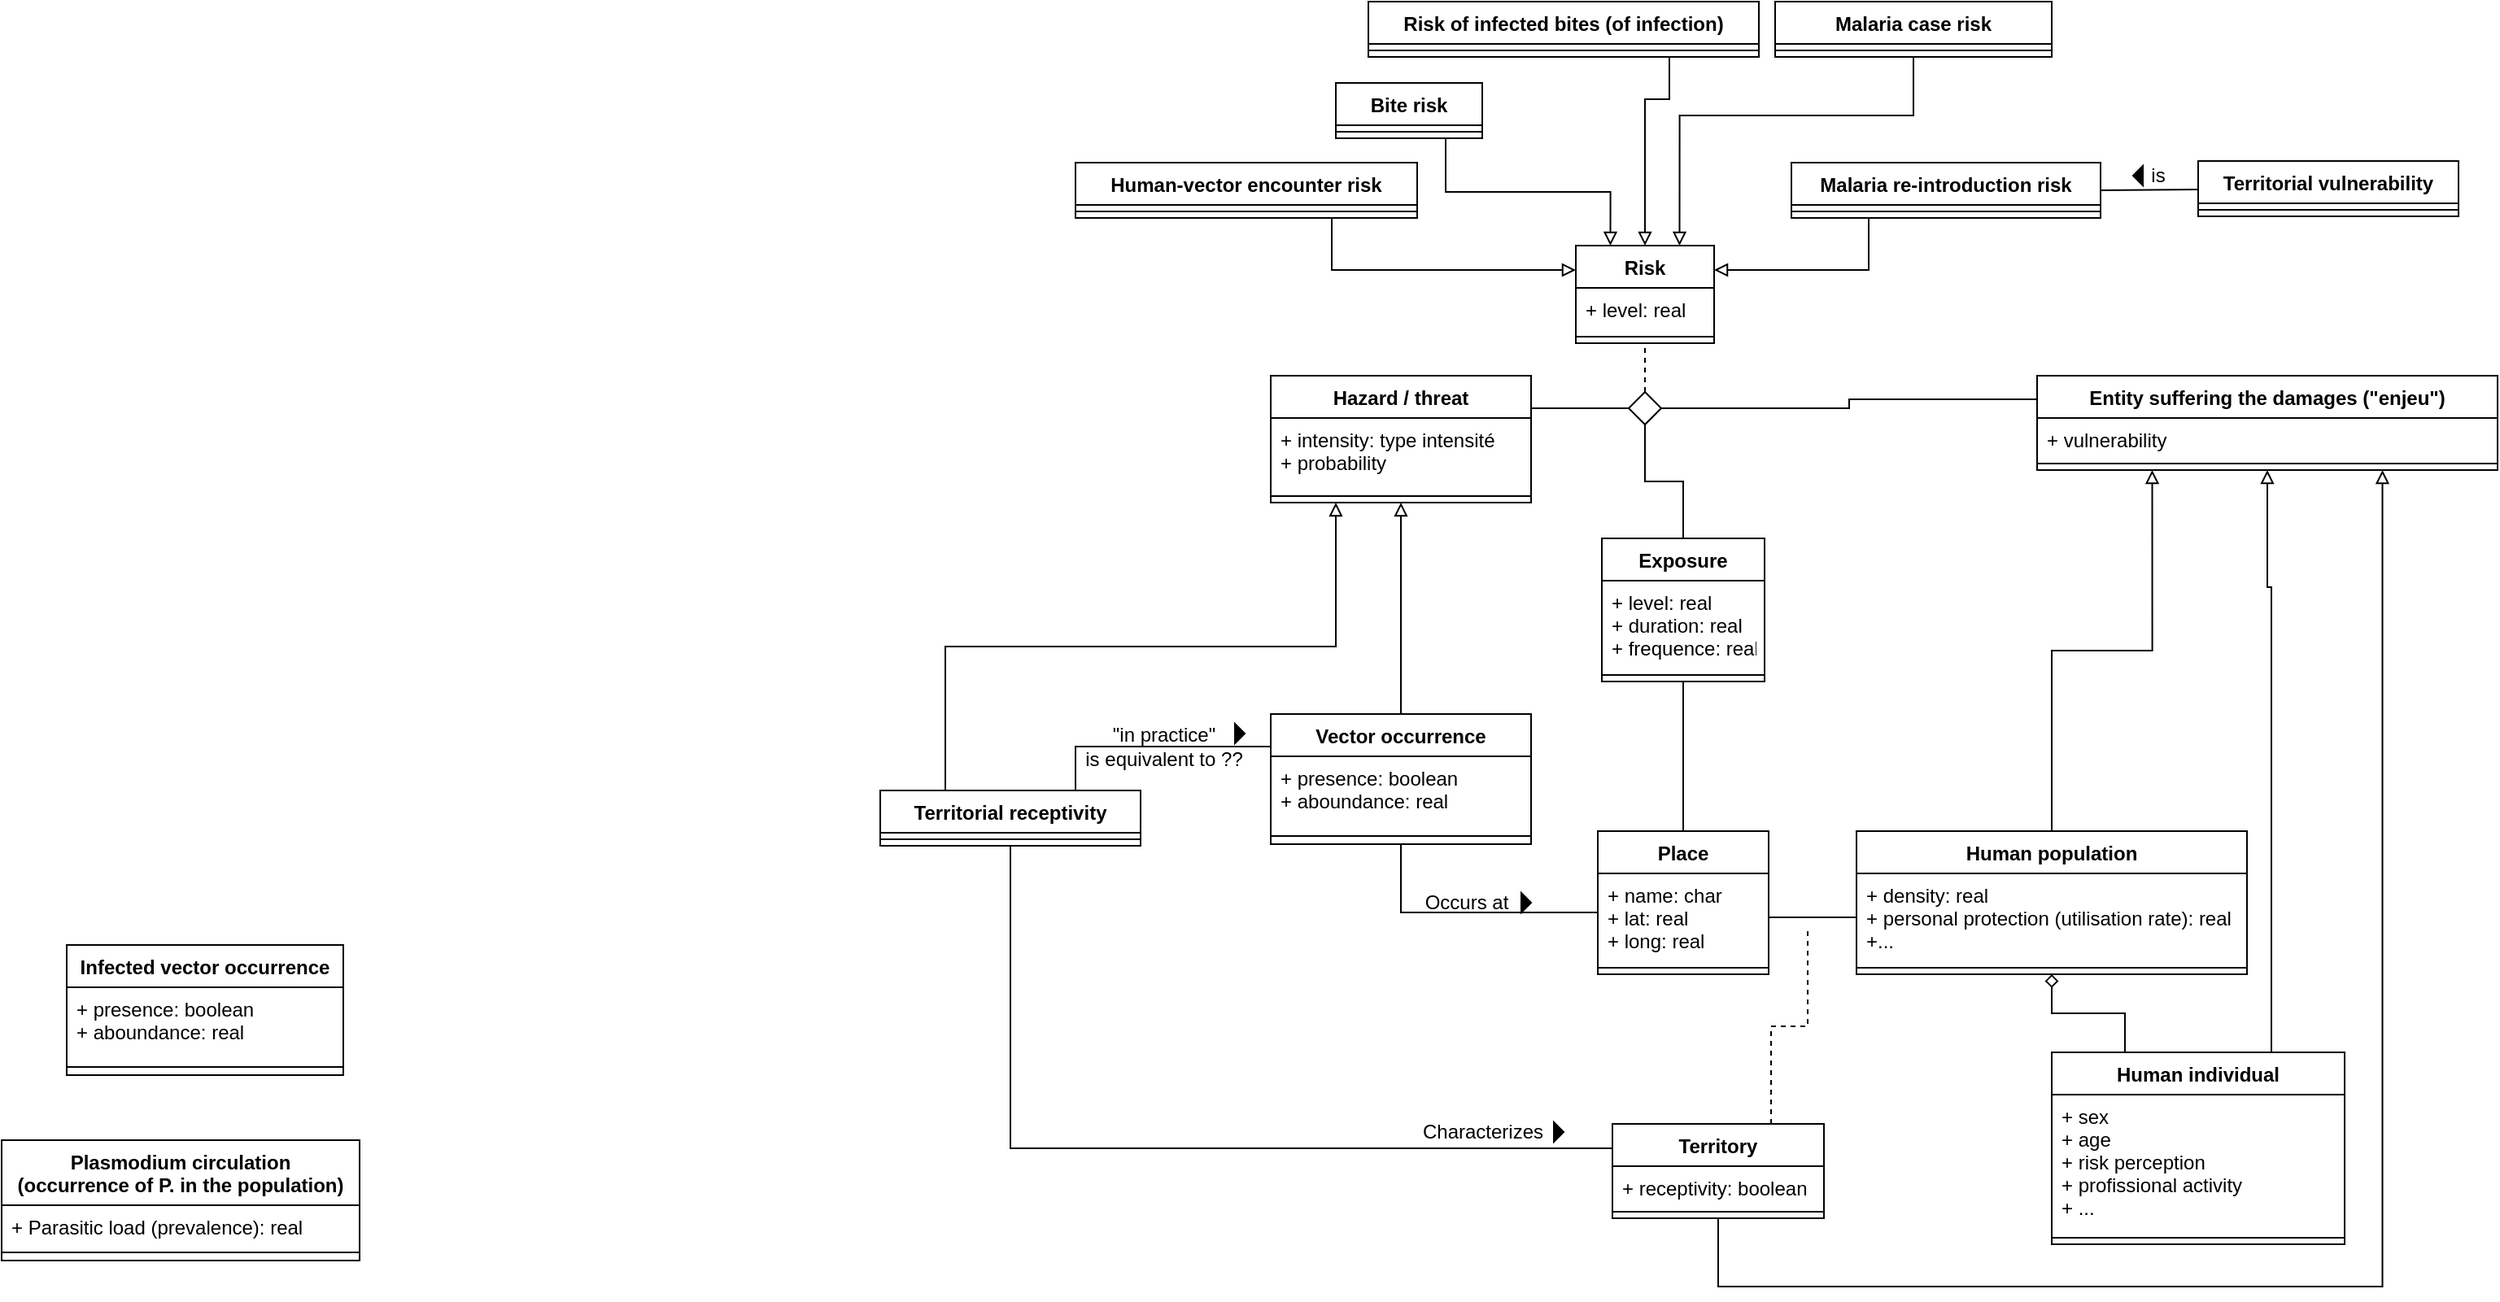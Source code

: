 <mxfile version="20.6.0" type="github">
  <diagram id="4jMAq7Epy0fZq3VpoCym" name="Page-1">
    <mxGraphModel dx="2736" dy="1110" grid="0" gridSize="10" guides="1" tooltips="1" connect="1" arrows="1" fold="1" page="0" pageScale="1" pageWidth="827" pageHeight="1169" math="0" shadow="0">
      <root>
        <mxCell id="0" />
        <mxCell id="1" parent="0" />
        <mxCell id="VpQbNV9sELUUHLruqdH7-1" value="Exposure" style="swimlane;fontStyle=1;align=center;verticalAlign=top;childLayout=stackLayout;horizontal=1;startSize=26;horizontalStack=0;resizeParent=1;resizeParentMax=0;resizeLast=0;collapsible=1;marginBottom=0;" parent="1" vertex="1">
          <mxGeometry x="363.5" y="430" width="100" height="88" as="geometry">
            <mxRectangle x="600" y="310" width="90" height="26" as="alternateBounds" />
          </mxGeometry>
        </mxCell>
        <mxCell id="VpQbNV9sELUUHLruqdH7-2" value="+ level: real&#xa;+ duration: real&#xa;+ frequence: real" style="text;strokeColor=none;fillColor=none;align=left;verticalAlign=top;spacingLeft=4;spacingRight=4;overflow=hidden;rotatable=0;points=[[0,0.5],[1,0.5]];portConstraint=eastwest;" parent="VpQbNV9sELUUHLruqdH7-1" vertex="1">
          <mxGeometry y="26" width="100" height="54" as="geometry" />
        </mxCell>
        <mxCell id="VpQbNV9sELUUHLruqdH7-3" value="" style="line;strokeWidth=1;fillColor=none;align=left;verticalAlign=middle;spacingTop=-1;spacingLeft=3;spacingRight=3;rotatable=0;labelPosition=right;points=[];portConstraint=eastwest;" parent="VpQbNV9sELUUHLruqdH7-1" vertex="1">
          <mxGeometry y="80" width="100" height="8" as="geometry" />
        </mxCell>
        <mxCell id="VpQbNV9sELUUHLruqdH7-6" value="Hazard / threat" style="swimlane;fontStyle=1;align=center;verticalAlign=top;childLayout=stackLayout;horizontal=1;startSize=26;horizontalStack=0;resizeParent=1;resizeParentMax=0;resizeLast=0;collapsible=1;marginBottom=0;" parent="1" vertex="1">
          <mxGeometry x="160" y="330" width="160" height="78" as="geometry" />
        </mxCell>
        <mxCell id="VpQbNV9sELUUHLruqdH7-7" value="+ intensity: type intensité&#xa;+ probability" style="text;strokeColor=none;fillColor=none;align=left;verticalAlign=top;spacingLeft=4;spacingRight=4;overflow=hidden;rotatable=0;points=[[0,0.5],[1,0.5]];portConstraint=eastwest;" parent="VpQbNV9sELUUHLruqdH7-6" vertex="1">
          <mxGeometry y="26" width="160" height="44" as="geometry" />
        </mxCell>
        <mxCell id="VpQbNV9sELUUHLruqdH7-8" value="" style="line;strokeWidth=1;fillColor=none;align=left;verticalAlign=middle;spacingTop=-1;spacingLeft=3;spacingRight=3;rotatable=0;labelPosition=right;points=[];portConstraint=eastwest;" parent="VpQbNV9sELUUHLruqdH7-6" vertex="1">
          <mxGeometry y="70" width="160" height="8" as="geometry" />
        </mxCell>
        <mxCell id="VpQbNV9sELUUHLruqdH7-9" style="edgeStyle=orthogonalEdgeStyle;rounded=0;orthogonalLoop=1;jettySize=auto;html=1;exitX=0.5;exitY=0;exitDx=0;exitDy=0;endArrow=none;endFill=0;dashed=1;entryX=0.5;entryY=1;entryDx=0;entryDy=0;" parent="1" source="VpQbNV9sELUUHLruqdH7-11" target="VpQbNV9sELUUHLruqdH7-14" edge="1">
          <mxGeometry relative="1" as="geometry">
            <mxPoint x="390" y="280" as="targetPoint" />
          </mxGeometry>
        </mxCell>
        <mxCell id="VpQbNV9sELUUHLruqdH7-10" style="edgeStyle=elbowEdgeStyle;rounded=0;orthogonalLoop=1;jettySize=auto;html=1;exitX=1;exitY=0.5;exitDx=0;exitDy=0;entryX=0;entryY=0.25;entryDx=0;entryDy=0;endArrow=none;endFill=0;" parent="1" source="VpQbNV9sELUUHLruqdH7-11" target="VpQbNV9sELUUHLruqdH7-72" edge="1">
          <mxGeometry relative="1" as="geometry" />
        </mxCell>
        <mxCell id="VpQbNV9sELUUHLruqdH7-11" value="" style="rhombus;aspect=fixed;" parent="1" vertex="1">
          <mxGeometry x="380" y="340" width="20" height="20" as="geometry" />
        </mxCell>
        <mxCell id="VpQbNV9sELUUHLruqdH7-12" value="" style="endArrow=none;html=1;rounded=0;align=center;verticalAlign=bottom;labelBackgroundColor=none;edgeStyle=elbowEdgeStyle;" parent="1" target="VpQbNV9sELUUHLruqdH7-11" edge="1">
          <mxGeometry relative="1" as="geometry">
            <mxPoint x="320" y="350" as="sourcePoint" />
          </mxGeometry>
        </mxCell>
        <mxCell id="VpQbNV9sELUUHLruqdH7-13" value="" style="endArrow=none;html=1;rounded=0;align=center;verticalAlign=bottom;labelBackgroundColor=none;entryX=0.5;entryY=0;entryDx=0;entryDy=0;edgeStyle=elbowEdgeStyle;elbow=vertical;" parent="1" source="VpQbNV9sELUUHLruqdH7-11" target="VpQbNV9sELUUHLruqdH7-1" edge="1">
          <mxGeometry relative="1" as="geometry">
            <mxPoint x="460" y="350" as="targetPoint" />
          </mxGeometry>
        </mxCell>
        <mxCell id="VpQbNV9sELUUHLruqdH7-14" value="Risk" style="swimlane;fontStyle=1;align=center;verticalAlign=top;childLayout=stackLayout;horizontal=1;startSize=26;horizontalStack=0;resizeParent=1;resizeParentMax=0;resizeLast=0;collapsible=1;marginBottom=0;" parent="1" vertex="1">
          <mxGeometry x="347.5" y="250" width="85" height="60" as="geometry" />
        </mxCell>
        <mxCell id="VpQbNV9sELUUHLruqdH7-15" value="+ level: real" style="text;strokeColor=none;fillColor=none;align=left;verticalAlign=top;spacingLeft=4;spacingRight=4;overflow=hidden;rotatable=0;points=[[0,0.5],[1,0.5]];portConstraint=eastwest;" parent="VpQbNV9sELUUHLruqdH7-14" vertex="1">
          <mxGeometry y="26" width="85" height="26" as="geometry" />
        </mxCell>
        <mxCell id="VpQbNV9sELUUHLruqdH7-16" value="" style="line;strokeWidth=1;fillColor=none;align=left;verticalAlign=middle;spacingTop=-1;spacingLeft=3;spacingRight=3;rotatable=0;labelPosition=right;points=[];portConstraint=eastwest;" parent="VpQbNV9sELUUHLruqdH7-14" vertex="1">
          <mxGeometry y="52" width="85" height="8" as="geometry" />
        </mxCell>
        <mxCell id="VpQbNV9sELUUHLruqdH7-17" style="edgeStyle=elbowEdgeStyle;rounded=0;orthogonalLoop=1;jettySize=auto;html=1;exitX=0.5;exitY=0;exitDx=0;exitDy=0;entryX=0.5;entryY=1;entryDx=0;entryDy=0;endArrow=block;endFill=0;elbow=vertical;" parent="1" source="VpQbNV9sELUUHLruqdH7-18" target="VpQbNV9sELUUHLruqdH7-6" edge="1">
          <mxGeometry relative="1" as="geometry">
            <mxPoint x="-5" y="458" as="targetPoint" />
          </mxGeometry>
        </mxCell>
        <mxCell id="VpQbNV9sELUUHLruqdH7-100" style="edgeStyle=elbowEdgeStyle;rounded=0;orthogonalLoop=1;jettySize=auto;elbow=vertical;html=1;exitX=0.5;exitY=1;exitDx=0;exitDy=0;entryX=0;entryY=0.5;entryDx=0;entryDy=0;endArrow=none;endFill=0;" parent="1" source="VpQbNV9sELUUHLruqdH7-18" target="VpQbNV9sELUUHLruqdH7-67" edge="1">
          <mxGeometry relative="1" as="geometry">
            <Array as="points">
              <mxPoint x="290" y="660" />
            </Array>
          </mxGeometry>
        </mxCell>
        <mxCell id="VpQbNV9sELUUHLruqdH7-18" value="Vector occurrence" style="swimlane;fontStyle=1;align=center;verticalAlign=top;childLayout=stackLayout;horizontal=1;startSize=26;horizontalStack=0;resizeParent=1;resizeParentMax=0;resizeLast=0;collapsible=1;marginBottom=0;" parent="1" vertex="1">
          <mxGeometry x="160" y="538" width="160" height="80" as="geometry" />
        </mxCell>
        <mxCell id="VpQbNV9sELUUHLruqdH7-19" value="+ presence: boolean&#xa;+ aboundance: real" style="text;strokeColor=none;fillColor=none;align=left;verticalAlign=top;spacingLeft=4;spacingRight=4;overflow=hidden;rotatable=0;points=[[0,0.5],[1,0.5]];portConstraint=eastwest;" parent="VpQbNV9sELUUHLruqdH7-18" vertex="1">
          <mxGeometry y="26" width="160" height="44" as="geometry" />
        </mxCell>
        <mxCell id="VpQbNV9sELUUHLruqdH7-20" value="" style="line;strokeWidth=1;fillColor=none;align=left;verticalAlign=middle;spacingTop=-1;spacingLeft=3;spacingRight=3;rotatable=0;labelPosition=right;points=[];portConstraint=eastwest;" parent="VpQbNV9sELUUHLruqdH7-18" vertex="1">
          <mxGeometry y="70" width="160" height="10" as="geometry" />
        </mxCell>
        <mxCell id="VpQbNV9sELUUHLruqdH7-21" style="edgeStyle=orthogonalEdgeStyle;rounded=0;orthogonalLoop=1;jettySize=auto;html=1;exitX=0.75;exitY=1;exitDx=0;exitDy=0;entryX=0;entryY=0.25;entryDx=0;entryDy=0;endArrow=block;endFill=0;" parent="1" source="VpQbNV9sELUUHLruqdH7-22" target="VpQbNV9sELUUHLruqdH7-14" edge="1">
          <mxGeometry relative="1" as="geometry" />
        </mxCell>
        <mxCell id="VpQbNV9sELUUHLruqdH7-22" value="Human-vector encounter risk" style="swimlane;fontStyle=1;align=center;verticalAlign=top;childLayout=stackLayout;horizontal=1;startSize=26;horizontalStack=0;resizeParent=1;resizeParentMax=0;resizeLast=0;collapsible=1;marginBottom=0;" parent="1" vertex="1">
          <mxGeometry x="40" y="199" width="210" height="34" as="geometry" />
        </mxCell>
        <mxCell id="VpQbNV9sELUUHLruqdH7-23" value="" style="line;strokeWidth=1;fillColor=none;align=left;verticalAlign=middle;spacingTop=-1;spacingLeft=3;spacingRight=3;rotatable=0;labelPosition=right;points=[];portConstraint=eastwest;" parent="VpQbNV9sELUUHLruqdH7-22" vertex="1">
          <mxGeometry y="26" width="210" height="8" as="geometry" />
        </mxCell>
        <mxCell id="VpQbNV9sELUUHLruqdH7-24" style="edgeStyle=orthogonalEdgeStyle;rounded=0;orthogonalLoop=1;jettySize=auto;html=1;exitX=0.75;exitY=1;exitDx=0;exitDy=0;entryX=0.25;entryY=0;entryDx=0;entryDy=0;endArrow=block;endFill=0;" parent="1" source="VpQbNV9sELUUHLruqdH7-25" target="VpQbNV9sELUUHLruqdH7-14" edge="1">
          <mxGeometry relative="1" as="geometry" />
        </mxCell>
        <mxCell id="VpQbNV9sELUUHLruqdH7-25" value="Bite risk" style="swimlane;fontStyle=1;align=center;verticalAlign=top;childLayout=stackLayout;horizontal=1;startSize=26;horizontalStack=0;resizeParent=1;resizeParentMax=0;resizeLast=0;collapsible=1;marginBottom=0;" parent="1" vertex="1">
          <mxGeometry x="200" y="150" width="90" height="34" as="geometry" />
        </mxCell>
        <mxCell id="VpQbNV9sELUUHLruqdH7-26" value="" style="line;strokeWidth=1;fillColor=none;align=left;verticalAlign=middle;spacingTop=-1;spacingLeft=3;spacingRight=3;rotatable=0;labelPosition=right;points=[];portConstraint=eastwest;" parent="VpQbNV9sELUUHLruqdH7-25" vertex="1">
          <mxGeometry y="26" width="90" height="8" as="geometry" />
        </mxCell>
        <mxCell id="VpQbNV9sELUUHLruqdH7-27" style="edgeStyle=orthogonalEdgeStyle;rounded=0;orthogonalLoop=1;jettySize=auto;html=1;exitX=0.75;exitY=1;exitDx=0;exitDy=0;entryX=0.5;entryY=0;entryDx=0;entryDy=0;endArrow=block;endFill=0;" parent="1" source="VpQbNV9sELUUHLruqdH7-28" target="VpQbNV9sELUUHLruqdH7-14" edge="1">
          <mxGeometry relative="1" as="geometry">
            <Array as="points">
              <mxPoint x="405" y="160" />
              <mxPoint x="390" y="160" />
            </Array>
          </mxGeometry>
        </mxCell>
        <mxCell id="VpQbNV9sELUUHLruqdH7-28" value="Risk of infected bites (of infection)" style="swimlane;fontStyle=1;align=center;verticalAlign=top;childLayout=stackLayout;horizontal=1;startSize=26;horizontalStack=0;resizeParent=1;resizeParentMax=0;resizeLast=0;collapsible=1;marginBottom=0;" parent="1" vertex="1">
          <mxGeometry x="220" y="100" width="240" height="34" as="geometry" />
        </mxCell>
        <mxCell id="VpQbNV9sELUUHLruqdH7-29" value="" style="line;strokeWidth=1;fillColor=none;align=left;verticalAlign=middle;spacingTop=-1;spacingLeft=3;spacingRight=3;rotatable=0;labelPosition=right;points=[];portConstraint=eastwest;" parent="VpQbNV9sELUUHLruqdH7-28" vertex="1">
          <mxGeometry y="26" width="240" height="8" as="geometry" />
        </mxCell>
        <mxCell id="VpQbNV9sELUUHLruqdH7-30" style="edgeStyle=orthogonalEdgeStyle;rounded=0;orthogonalLoop=1;jettySize=auto;html=1;exitX=0.5;exitY=1;exitDx=0;exitDy=0;entryX=0.75;entryY=0;entryDx=0;entryDy=0;endArrow=block;endFill=0;" parent="1" source="VpQbNV9sELUUHLruqdH7-31" target="VpQbNV9sELUUHLruqdH7-14" edge="1">
          <mxGeometry relative="1" as="geometry">
            <Array as="points">
              <mxPoint x="555" y="170" />
              <mxPoint x="411" y="170" />
            </Array>
          </mxGeometry>
        </mxCell>
        <mxCell id="VpQbNV9sELUUHLruqdH7-31" value="Malaria case risk" style="swimlane;fontStyle=1;align=center;verticalAlign=top;childLayout=stackLayout;horizontal=1;startSize=26;horizontalStack=0;resizeParent=1;resizeParentMax=0;resizeLast=0;collapsible=1;marginBottom=0;" parent="1" vertex="1">
          <mxGeometry x="470" y="100" width="170" height="34" as="geometry" />
        </mxCell>
        <mxCell id="VpQbNV9sELUUHLruqdH7-32" value="" style="line;strokeWidth=1;fillColor=none;align=left;verticalAlign=middle;spacingTop=-1;spacingLeft=3;spacingRight=3;rotatable=0;labelPosition=right;points=[];portConstraint=eastwest;" parent="VpQbNV9sELUUHLruqdH7-31" vertex="1">
          <mxGeometry y="26" width="170" height="8" as="geometry" />
        </mxCell>
        <mxCell id="VpQbNV9sELUUHLruqdH7-39" style="edgeStyle=orthogonalEdgeStyle;rounded=0;orthogonalLoop=1;jettySize=auto;html=1;exitX=0.25;exitY=1;exitDx=0;exitDy=0;endArrow=block;endFill=0;entryX=1;entryY=0.25;entryDx=0;entryDy=0;" parent="1" source="VpQbNV9sELUUHLruqdH7-40" target="VpQbNV9sELUUHLruqdH7-14" edge="1">
          <mxGeometry relative="1" as="geometry">
            <mxPoint x="700" y="110" as="targetPoint" />
          </mxGeometry>
        </mxCell>
        <mxCell id="VpQbNV9sELUUHLruqdH7-97" style="edgeStyle=elbowEdgeStyle;rounded=0;orthogonalLoop=1;jettySize=auto;elbow=vertical;html=1;exitX=1;exitY=0.5;exitDx=0;exitDy=0;entryX=0;entryY=0.5;entryDx=0;entryDy=0;endArrow=none;endFill=0;" parent="1" source="VpQbNV9sELUUHLruqdH7-40" target="VpQbNV9sELUUHLruqdH7-95" edge="1">
          <mxGeometry relative="1" as="geometry" />
        </mxCell>
        <mxCell id="VpQbNV9sELUUHLruqdH7-40" value="Malaria re-introduction risk" style="swimlane;fontStyle=1;align=center;verticalAlign=top;childLayout=stackLayout;horizontal=1;startSize=26;horizontalStack=0;resizeParent=1;resizeParentMax=0;resizeLast=0;collapsible=1;marginBottom=0;" parent="1" vertex="1">
          <mxGeometry x="480" y="199" width="190" height="34" as="geometry" />
        </mxCell>
        <mxCell id="VpQbNV9sELUUHLruqdH7-41" value="" style="line;strokeWidth=1;fillColor=none;align=left;verticalAlign=middle;spacingTop=-1;spacingLeft=3;spacingRight=3;rotatable=0;labelPosition=right;points=[];portConstraint=eastwest;" parent="VpQbNV9sELUUHLruqdH7-40" vertex="1">
          <mxGeometry y="26" width="190" height="8" as="geometry" />
        </mxCell>
        <mxCell id="VpQbNV9sELUUHLruqdH7-47" style="edgeStyle=elbowEdgeStyle;rounded=0;orthogonalLoop=1;jettySize=auto;html=1;exitX=0.75;exitY=0;exitDx=0;exitDy=0;endArrow=block;endFill=0;entryX=0.5;entryY=1;entryDx=0;entryDy=0;elbow=vertical;" parent="1" source="VpQbNV9sELUUHLruqdH7-49" target="VpQbNV9sELUUHLruqdH7-72" edge="1">
          <mxGeometry relative="1" as="geometry">
            <mxPoint x="1370" y="444" as="targetPoint" />
            <Array as="points">
              <mxPoint x="730" y="460" />
            </Array>
          </mxGeometry>
        </mxCell>
        <mxCell id="VpQbNV9sELUUHLruqdH7-48" style="edgeStyle=orthogonalEdgeStyle;rounded=0;orthogonalLoop=1;jettySize=auto;html=1;exitX=0.25;exitY=0;exitDx=0;exitDy=0;entryX=0.5;entryY=1;entryDx=0;entryDy=0;endArrow=diamond;endFill=0;" parent="1" source="VpQbNV9sELUUHLruqdH7-49" target="VpQbNV9sELUUHLruqdH7-53" edge="1">
          <mxGeometry relative="1" as="geometry" />
        </mxCell>
        <mxCell id="VpQbNV9sELUUHLruqdH7-49" value="Human individual" style="swimlane;fontStyle=1;align=center;verticalAlign=top;childLayout=stackLayout;horizontal=1;startSize=26;horizontalStack=0;resizeParent=1;resizeParentMax=0;resizeLast=0;collapsible=1;marginBottom=0;" parent="1" vertex="1">
          <mxGeometry x="640" y="746" width="180" height="118" as="geometry" />
        </mxCell>
        <mxCell id="VpQbNV9sELUUHLruqdH7-50" value="+ sex&#xa;+ age&#xa;+ risk perception&#xa;+ profissional activity&#xa;+ ..." style="text;strokeColor=none;fillColor=none;align=left;verticalAlign=top;spacingLeft=4;spacingRight=4;overflow=hidden;rotatable=0;points=[[0,0.5],[1,0.5]];portConstraint=eastwest;" parent="VpQbNV9sELUUHLruqdH7-49" vertex="1">
          <mxGeometry y="26" width="180" height="84" as="geometry" />
        </mxCell>
        <mxCell id="VpQbNV9sELUUHLruqdH7-51" value="" style="line;strokeWidth=1;fillColor=none;align=left;verticalAlign=middle;spacingTop=-1;spacingLeft=3;spacingRight=3;rotatable=0;labelPosition=right;points=[];portConstraint=eastwest;" parent="VpQbNV9sELUUHLruqdH7-49" vertex="1">
          <mxGeometry y="110" width="180" height="8" as="geometry" />
        </mxCell>
        <mxCell id="VpQbNV9sELUUHLruqdH7-52" style="edgeStyle=orthogonalEdgeStyle;rounded=0;orthogonalLoop=1;jettySize=auto;html=1;exitX=0.5;exitY=0;exitDx=0;exitDy=0;entryX=0.25;entryY=1;entryDx=0;entryDy=0;endArrow=block;endFill=0;" parent="1" source="VpQbNV9sELUUHLruqdH7-53" target="VpQbNV9sELUUHLruqdH7-72" edge="1">
          <mxGeometry relative="1" as="geometry">
            <mxPoint x="1310" y="444" as="targetPoint" />
          </mxGeometry>
        </mxCell>
        <mxCell id="VpQbNV9sELUUHLruqdH7-53" value="Human population" style="swimlane;fontStyle=1;align=center;verticalAlign=top;childLayout=stackLayout;horizontal=1;startSize=26;horizontalStack=0;resizeParent=1;resizeParentMax=0;resizeLast=0;collapsible=1;marginBottom=0;" parent="1" vertex="1">
          <mxGeometry x="520" y="610" width="240" height="88" as="geometry" />
        </mxCell>
        <mxCell id="VpQbNV9sELUUHLruqdH7-54" value="+ density: real&#xa;+ personal protection (utilisation rate): real&#xa;+..." style="text;strokeColor=none;fillColor=none;align=left;verticalAlign=top;spacingLeft=4;spacingRight=4;overflow=hidden;rotatable=0;points=[[0,0.5],[1,0.5]];portConstraint=eastwest;" parent="VpQbNV9sELUUHLruqdH7-53" vertex="1">
          <mxGeometry y="26" width="240" height="54" as="geometry" />
        </mxCell>
        <mxCell id="VpQbNV9sELUUHLruqdH7-55" value="" style="line;strokeWidth=1;fillColor=none;align=left;verticalAlign=middle;spacingTop=-1;spacingLeft=3;spacingRight=3;rotatable=0;labelPosition=right;points=[];portConstraint=eastwest;" parent="VpQbNV9sELUUHLruqdH7-53" vertex="1">
          <mxGeometry y="80" width="240" height="8" as="geometry" />
        </mxCell>
        <mxCell id="VpQbNV9sELUUHLruqdH7-71" style="edgeStyle=elbowEdgeStyle;rounded=0;orthogonalLoop=1;jettySize=auto;html=1;exitX=0.75;exitY=0;exitDx=0;exitDy=0;endArrow=none;endFill=0;dashed=1;elbow=vertical;" parent="1" source="VpQbNV9sELUUHLruqdH7-79" edge="1">
          <mxGeometry relative="1" as="geometry">
            <mxPoint x="490" y="670" as="targetPoint" />
            <mxPoint x="7" y="618" as="sourcePoint" />
          </mxGeometry>
        </mxCell>
        <mxCell id="VpQbNV9sELUUHLruqdH7-65" style="edgeStyle=orthogonalEdgeStyle;rounded=0;orthogonalLoop=1;jettySize=auto;html=1;entryX=0.5;entryY=1;entryDx=0;entryDy=0;endArrow=none;endFill=0;" parent="1" source="VpQbNV9sELUUHLruqdH7-66" target="VpQbNV9sELUUHLruqdH7-1" edge="1">
          <mxGeometry relative="1" as="geometry">
            <mxPoint x="133.5" y="520" as="targetPoint" />
          </mxGeometry>
        </mxCell>
        <mxCell id="VpQbNV9sELUUHLruqdH7-70" style="edgeStyle=elbowEdgeStyle;rounded=0;orthogonalLoop=1;jettySize=auto;html=1;exitX=1;exitY=0.5;exitDx=0;exitDy=0;endArrow=none;endFill=0;entryX=0;entryY=0.5;entryDx=0;entryDy=0;" parent="1" source="VpQbNV9sELUUHLruqdH7-67" target="VpQbNV9sELUUHLruqdH7-54" edge="1">
          <mxGeometry relative="1" as="geometry">
            <mxPoint x="480" y="763" as="targetPoint" />
          </mxGeometry>
        </mxCell>
        <mxCell id="VpQbNV9sELUUHLruqdH7-66" value="Place" style="swimlane;fontStyle=1;align=center;verticalAlign=top;childLayout=stackLayout;horizontal=1;startSize=26;horizontalStack=0;resizeParent=1;resizeParentMax=0;resizeLast=0;collapsible=1;marginBottom=0;" parent="1" vertex="1">
          <mxGeometry x="361" y="610" width="105" height="88" as="geometry">
            <mxRectangle x="600" y="310" width="90" height="26" as="alternateBounds" />
          </mxGeometry>
        </mxCell>
        <mxCell id="VpQbNV9sELUUHLruqdH7-67" value="+ name: char&#xa;+ lat: real&#xa;+ long: real" style="text;strokeColor=none;fillColor=none;align=left;verticalAlign=top;spacingLeft=4;spacingRight=4;overflow=hidden;rotatable=0;points=[[0,0.5],[1,0.5]];portConstraint=eastwest;" parent="VpQbNV9sELUUHLruqdH7-66" vertex="1">
          <mxGeometry y="26" width="105" height="54" as="geometry" />
        </mxCell>
        <mxCell id="VpQbNV9sELUUHLruqdH7-68" value="" style="line;strokeWidth=1;fillColor=none;align=left;verticalAlign=middle;spacingTop=-1;spacingLeft=3;spacingRight=3;rotatable=0;labelPosition=right;points=[];portConstraint=eastwest;" parent="VpQbNV9sELUUHLruqdH7-66" vertex="1">
          <mxGeometry y="80" width="105" height="8" as="geometry" />
        </mxCell>
        <mxCell id="VpQbNV9sELUUHLruqdH7-72" value="Entity suffering the damages (&quot;enjeu&quot;)" style="swimlane;fontStyle=1;align=center;verticalAlign=top;childLayout=stackLayout;horizontal=1;startSize=26;horizontalStack=0;resizeParent=1;resizeParentMax=0;resizeLast=0;collapsible=1;marginBottom=0;" parent="1" vertex="1">
          <mxGeometry x="631" y="330" width="283" height="58" as="geometry" />
        </mxCell>
        <mxCell id="VpQbNV9sELUUHLruqdH7-73" value="+ vulnerability" style="text;strokeColor=none;fillColor=none;align=left;verticalAlign=top;spacingLeft=4;spacingRight=4;overflow=hidden;rotatable=0;points=[[0,0.5],[1,0.5]];portConstraint=eastwest;" parent="VpQbNV9sELUUHLruqdH7-72" vertex="1">
          <mxGeometry y="26" width="283" height="24" as="geometry" />
        </mxCell>
        <mxCell id="VpQbNV9sELUUHLruqdH7-74" value="" style="line;strokeWidth=1;fillColor=none;align=left;verticalAlign=middle;spacingTop=-1;spacingLeft=3;spacingRight=3;rotatable=0;labelPosition=right;points=[];portConstraint=eastwest;" parent="VpQbNV9sELUUHLruqdH7-72" vertex="1">
          <mxGeometry y="50" width="283" height="8" as="geometry" />
        </mxCell>
        <mxCell id="VpQbNV9sELUUHLruqdH7-75" value="Plasmodium circulation&#xa;(occurrence of P. in the population)" style="swimlane;fontStyle=1;align=center;verticalAlign=top;childLayout=stackLayout;horizontal=1;startSize=40;horizontalStack=0;resizeParent=1;resizeParentMax=0;resizeLast=0;collapsible=1;marginBottom=0;" parent="1" vertex="1">
          <mxGeometry x="-620" y="800" width="220" height="74" as="geometry" />
        </mxCell>
        <mxCell id="VpQbNV9sELUUHLruqdH7-76" value="+ Parasitic load (prevalence): real" style="text;strokeColor=none;fillColor=none;align=left;verticalAlign=top;spacingLeft=4;spacingRight=4;overflow=hidden;rotatable=0;points=[[0,0.5],[1,0.5]];portConstraint=eastwest;" parent="VpQbNV9sELUUHLruqdH7-75" vertex="1">
          <mxGeometry y="40" width="220" height="24" as="geometry" />
        </mxCell>
        <mxCell id="VpQbNV9sELUUHLruqdH7-77" value="" style="line;strokeWidth=1;fillColor=none;align=left;verticalAlign=middle;spacingTop=-1;spacingLeft=3;spacingRight=3;rotatable=0;labelPosition=right;points=[];portConstraint=eastwest;" parent="VpQbNV9sELUUHLruqdH7-75" vertex="1">
          <mxGeometry y="64" width="220" height="10" as="geometry" />
        </mxCell>
        <mxCell id="VpQbNV9sELUUHLruqdH7-103" style="edgeStyle=elbowEdgeStyle;rounded=0;orthogonalLoop=1;jettySize=auto;elbow=vertical;html=1;endArrow=block;endFill=0;entryX=0.75;entryY=1;entryDx=0;entryDy=0;exitX=0.5;exitY=1;exitDx=0;exitDy=0;" parent="1" source="VpQbNV9sELUUHLruqdH7-79" target="VpQbNV9sELUUHLruqdH7-72" edge="1">
          <mxGeometry relative="1" as="geometry">
            <mxPoint x="-120" y="860" as="sourcePoint" />
            <mxPoint x="650" y="420" as="targetPoint" />
            <Array as="points">
              <mxPoint x="630" y="890" />
            </Array>
          </mxGeometry>
        </mxCell>
        <mxCell id="VpQbNV9sELUUHLruqdH7-79" value="Territory" style="swimlane;fontStyle=1;align=center;verticalAlign=top;childLayout=stackLayout;horizontal=1;startSize=26;horizontalStack=0;resizeParent=1;resizeParentMax=0;resizeLast=0;collapsible=1;marginBottom=0;" parent="1" vertex="1">
          <mxGeometry x="370" y="790" width="130" height="58" as="geometry">
            <mxRectangle x="600" y="310" width="90" height="26" as="alternateBounds" />
          </mxGeometry>
        </mxCell>
        <mxCell id="VpQbNV9sELUUHLruqdH7-80" value="+ receptivity: boolean" style="text;strokeColor=none;fillColor=none;align=left;verticalAlign=top;spacingLeft=4;spacingRight=4;overflow=hidden;rotatable=0;points=[[0,0.5],[1,0.5]];portConstraint=eastwest;" parent="VpQbNV9sELUUHLruqdH7-79" vertex="1">
          <mxGeometry y="26" width="130" height="24" as="geometry" />
        </mxCell>
        <mxCell id="VpQbNV9sELUUHLruqdH7-81" value="" style="line;strokeWidth=1;fillColor=none;align=left;verticalAlign=middle;spacingTop=-1;spacingLeft=3;spacingRight=3;rotatable=0;labelPosition=right;points=[];portConstraint=eastwest;" parent="VpQbNV9sELUUHLruqdH7-79" vertex="1">
          <mxGeometry y="50" width="130" height="8" as="geometry" />
        </mxCell>
        <mxCell id="VpQbNV9sELUUHLruqdH7-109" style="edgeStyle=elbowEdgeStyle;rounded=0;orthogonalLoop=1;jettySize=auto;elbow=vertical;html=1;exitX=0.25;exitY=0;exitDx=0;exitDy=0;entryX=0.25;entryY=1;entryDx=0;entryDy=0;endArrow=block;endFill=0;" parent="1" source="VpQbNV9sELUUHLruqdH7-82" target="VpQbNV9sELUUHLruqdH7-6" edge="1">
          <mxGeometry relative="1" as="geometry" />
        </mxCell>
        <mxCell id="VpQbNV9sELUUHLruqdH7-110" style="edgeStyle=elbowEdgeStyle;rounded=0;orthogonalLoop=1;jettySize=auto;elbow=vertical;html=1;exitX=0.5;exitY=1;exitDx=0;exitDy=0;entryX=0;entryY=0.25;entryDx=0;entryDy=0;endArrow=none;endFill=0;" parent="1" source="VpQbNV9sELUUHLruqdH7-82" target="VpQbNV9sELUUHLruqdH7-79" edge="1">
          <mxGeometry relative="1" as="geometry">
            <Array as="points">
              <mxPoint x="230" y="805" />
            </Array>
          </mxGeometry>
        </mxCell>
        <mxCell id="VpQbNV9sELUUHLruqdH7-82" value="Territorial receptivity" style="swimlane;fontStyle=1;align=center;verticalAlign=top;childLayout=stackLayout;horizontal=1;startSize=26;horizontalStack=0;resizeParent=1;resizeParentMax=0;resizeLast=0;collapsible=1;marginBottom=0;" parent="1" vertex="1">
          <mxGeometry x="-80" y="585" width="160" height="34" as="geometry">
            <mxRectangle x="600" y="310" width="90" height="26" as="alternateBounds" />
          </mxGeometry>
        </mxCell>
        <mxCell id="VpQbNV9sELUUHLruqdH7-84" value="" style="line;strokeWidth=1;fillColor=none;align=left;verticalAlign=middle;spacingTop=-1;spacingLeft=3;spacingRight=3;rotatable=0;labelPosition=right;points=[];portConstraint=eastwest;" parent="VpQbNV9sELUUHLruqdH7-82" vertex="1">
          <mxGeometry y="26" width="160" height="8" as="geometry" />
        </mxCell>
        <mxCell id="VpQbNV9sELUUHLruqdH7-92" style="edgeStyle=elbowEdgeStyle;rounded=0;orthogonalLoop=1;jettySize=auto;html=1;exitX=0.75;exitY=0;exitDx=0;exitDy=0;entryX=0;entryY=0.25;entryDx=0;entryDy=0;endArrow=none;endFill=0;" parent="1" source="VpQbNV9sELUUHLruqdH7-82" target="VpQbNV9sELUUHLruqdH7-18" edge="1">
          <mxGeometry relative="1" as="geometry">
            <Array as="points">
              <mxPoint x="40" y="558" />
            </Array>
          </mxGeometry>
        </mxCell>
        <mxCell id="VpQbNV9sELUUHLruqdH7-95" value="Territorial vulnerability" style="swimlane;fontStyle=1;align=center;verticalAlign=top;childLayout=stackLayout;horizontal=1;startSize=26;horizontalStack=0;resizeParent=1;resizeParentMax=0;resizeLast=0;collapsible=1;marginBottom=0;" parent="1" vertex="1">
          <mxGeometry x="730" y="198" width="160" height="34" as="geometry" />
        </mxCell>
        <mxCell id="VpQbNV9sELUUHLruqdH7-96" value="" style="line;strokeWidth=1;fillColor=none;align=left;verticalAlign=middle;spacingTop=-1;spacingLeft=3;spacingRight=3;rotatable=0;labelPosition=right;points=[];portConstraint=eastwest;" parent="VpQbNV9sELUUHLruqdH7-95" vertex="1">
          <mxGeometry y="26" width="160" height="8" as="geometry" />
        </mxCell>
        <mxCell id="VpQbNV9sELUUHLruqdH7-98" value="is" style="text;html=1;align=center;verticalAlign=middle;resizable=0;points=[];autosize=1;strokeColor=none;fillColor=none;" parent="1" vertex="1">
          <mxGeometry x="690" y="192" width="30" height="30" as="geometry" />
        </mxCell>
        <mxCell id="VpQbNV9sELUUHLruqdH7-99" value="" style="triangle;aspect=fixed;fillColor=#000000;direction=west;" parent="1" vertex="1">
          <mxGeometry x="690" y="201" width="6" height="12" as="geometry" />
        </mxCell>
        <mxCell id="VpQbNV9sELUUHLruqdH7-101" value="Occurs at" style="text;html=1;align=center;verticalAlign=middle;resizable=0;points=[];autosize=1;strokeColor=none;fillColor=none;" parent="1" vertex="1">
          <mxGeometry x="245" y="639" width="70" height="30" as="geometry" />
        </mxCell>
        <mxCell id="VpQbNV9sELUUHLruqdH7-102" value="" style="triangle;aspect=fixed;fillColor=#000000;" parent="1" vertex="1">
          <mxGeometry x="314" y="648" width="6" height="12" as="geometry" />
        </mxCell>
        <mxCell id="VpQbNV9sELUUHLruqdH7-105" value="Infected vector occurrence" style="swimlane;fontStyle=1;align=center;verticalAlign=top;childLayout=stackLayout;horizontal=1;startSize=26;horizontalStack=0;resizeParent=1;resizeParentMax=0;resizeLast=0;collapsible=1;marginBottom=0;" parent="1" vertex="1">
          <mxGeometry x="-580" y="680" width="170" height="80" as="geometry" />
        </mxCell>
        <mxCell id="VpQbNV9sELUUHLruqdH7-106" value="+ presence: boolean&#xa;+ aboundance: real" style="text;strokeColor=none;fillColor=none;align=left;verticalAlign=top;spacingLeft=4;spacingRight=4;overflow=hidden;rotatable=0;points=[[0,0.5],[1,0.5]];portConstraint=eastwest;" parent="VpQbNV9sELUUHLruqdH7-105" vertex="1">
          <mxGeometry y="26" width="170" height="44" as="geometry" />
        </mxCell>
        <mxCell id="VpQbNV9sELUUHLruqdH7-107" value="" style="line;strokeWidth=1;fillColor=none;align=left;verticalAlign=middle;spacingTop=-1;spacingLeft=3;spacingRight=3;rotatable=0;labelPosition=right;points=[];portConstraint=eastwest;" parent="VpQbNV9sELUUHLruqdH7-105" vertex="1">
          <mxGeometry y="70" width="170" height="10" as="geometry" />
        </mxCell>
        <mxCell id="VpQbNV9sELUUHLruqdH7-111" value="Characterizes" style="text;html=1;align=center;verticalAlign=middle;resizable=0;points=[];autosize=1;strokeColor=none;fillColor=none;" parent="1" vertex="1">
          <mxGeometry x="240" y="780" width="100" height="30" as="geometry" />
        </mxCell>
        <mxCell id="VpQbNV9sELUUHLruqdH7-112" value="" style="triangle;aspect=fixed;fillColor=#000000;" parent="1" vertex="1">
          <mxGeometry x="334" y="789" width="6" height="12" as="geometry" />
        </mxCell>
        <mxCell id="VpQbNV9sELUUHLruqdH7-114" value="&quot;in practice&quot;&lt;br&gt;is equivalent to ??" style="text;html=1;align=center;verticalAlign=middle;resizable=0;points=[];autosize=1;strokeColor=none;fillColor=none;" parent="1" vertex="1">
          <mxGeometry x="34" y="538" width="120" height="40" as="geometry" />
        </mxCell>
        <mxCell id="VpQbNV9sELUUHLruqdH7-115" value="" style="triangle;aspect=fixed;fillColor=#000000;" parent="1" vertex="1">
          <mxGeometry x="138" y="544" width="6" height="12" as="geometry" />
        </mxCell>
      </root>
    </mxGraphModel>
  </diagram>
</mxfile>
